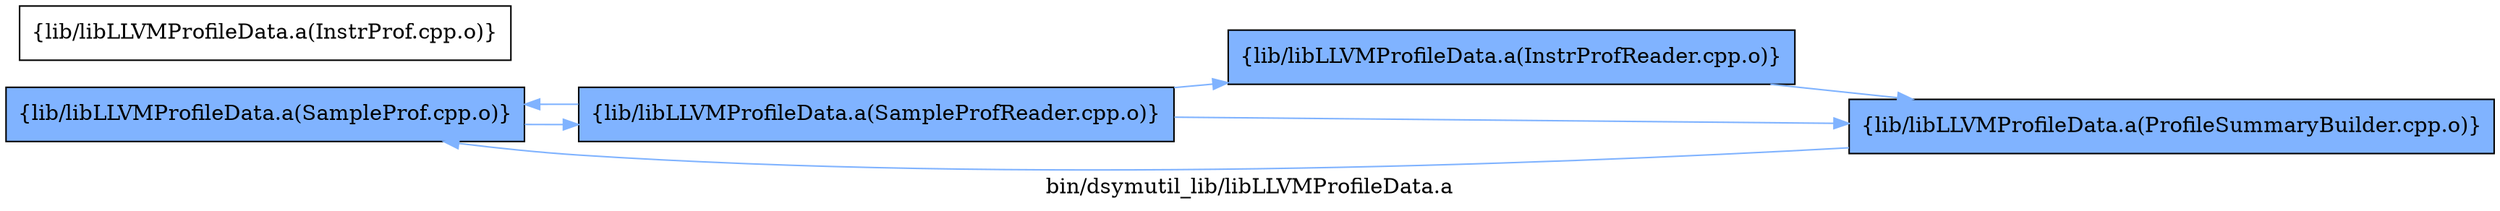 digraph "bin/dsymutil_lib/libLLVMProfileData.a" {
	label="bin/dsymutil_lib/libLLVMProfileData.a";
	rankdir=LR;
	{ rank=same; Node0x560dd03f7238;  }
	{ rank=same; Node0x560dd03f7968;  }

	Node0x560dd03f7238 [shape=record,shape=box,group=1,style=filled,fillcolor="0.600000 0.5 1",label="{lib/libLLVMProfileData.a(SampleProf.cpp.o)}"];
	Node0x560dd03f7238 -> Node0x560dd03f7968[color="0.600000 0.5 1"];
	Node0x560dd03f7968 [shape=record,shape=box,group=1,style=filled,fillcolor="0.600000 0.5 1",label="{lib/libLLVMProfileData.a(SampleProfReader.cpp.o)}"];
	Node0x560dd03f7968 -> Node0x560dd03f4308[color="0.600000 0.5 1"];
	Node0x560dd03f7968 -> Node0x560dd03f2f58[color="0.600000 0.5 1"];
	Node0x560dd03f7968 -> Node0x560dd03f7238[color="0.600000 0.5 1"];
	Node0x560dd03f4f88 [shape=record,shape=box,group=0,label="{lib/libLLVMProfileData.a(InstrProf.cpp.o)}"];
	Node0x560dd03f2f58 [shape=record,shape=box,group=1,style=filled,fillcolor="0.600000 0.5 1",label="{lib/libLLVMProfileData.a(ProfileSummaryBuilder.cpp.o)}"];
	Node0x560dd03f2f58 -> Node0x560dd03f7238[color="0.600000 0.5 1"];
	Node0x560dd03f4308 [shape=record,shape=box,group=1,style=filled,fillcolor="0.600000 0.5 1",label="{lib/libLLVMProfileData.a(InstrProfReader.cpp.o)}"];
	Node0x560dd03f4308 -> Node0x560dd03f2f58[color="0.600000 0.5 1"];
}
